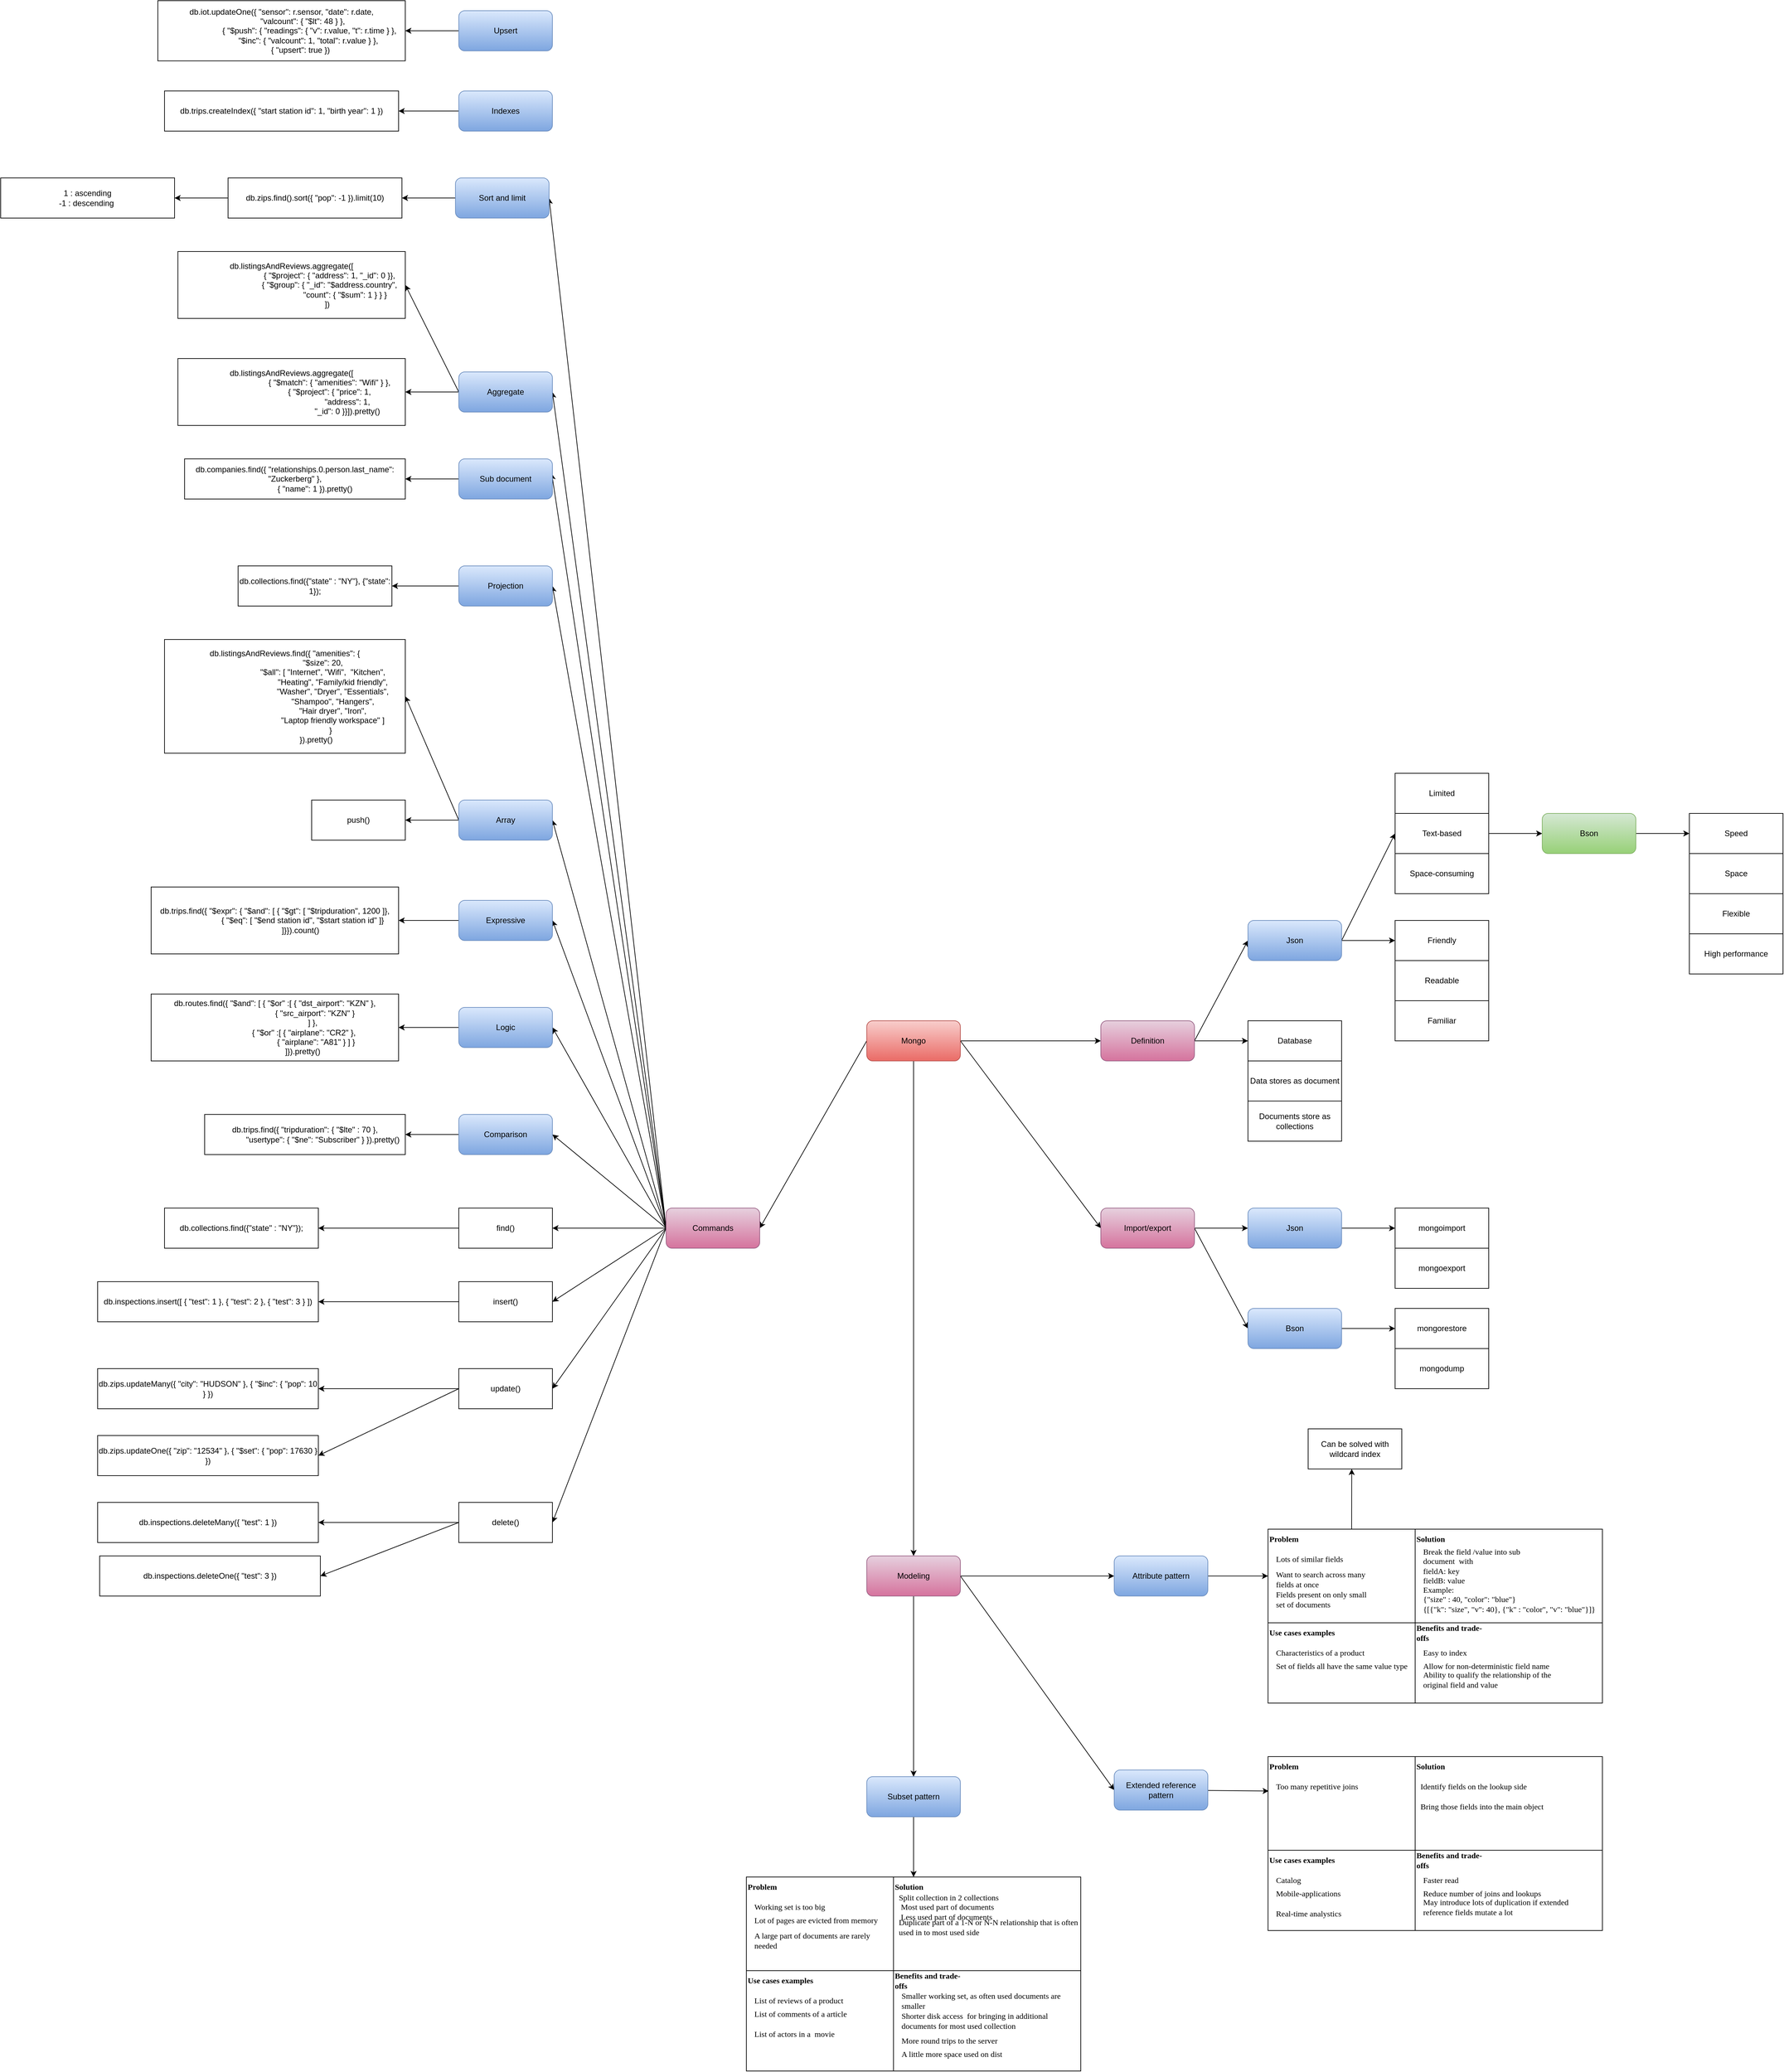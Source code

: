 <mxfile version="15.4.3" type="github">
  <diagram id="vCIeHMtV7OoR4bKzs3Se" name="Page-1">
    <mxGraphModel dx="2588" dy="2871" grid="1" gridSize="10" guides="1" tooltips="1" connect="1" arrows="1" fold="1" page="1" pageScale="1" pageWidth="827" pageHeight="1169" math="0" shadow="0">
      <root>
        <mxCell id="0" />
        <mxCell id="1" parent="0" />
        <mxCell id="be_BAzCO2mw0nIDdy5Vo-3" value="" style="edgeStyle=orthogonalEdgeStyle;rounded=0;orthogonalLoop=1;jettySize=auto;html=1;" edge="1" parent="1" source="be_BAzCO2mw0nIDdy5Vo-1" target="be_BAzCO2mw0nIDdy5Vo-2">
          <mxGeometry relative="1" as="geometry" />
        </mxCell>
        <mxCell id="be_BAzCO2mw0nIDdy5Vo-29" style="edgeStyle=none;rounded=0;orthogonalLoop=1;jettySize=auto;html=1;exitX=1;exitY=0.5;exitDx=0;exitDy=0;entryX=0;entryY=0.5;entryDx=0;entryDy=0;" edge="1" parent="1" source="be_BAzCO2mw0nIDdy5Vo-1" target="be_BAzCO2mw0nIDdy5Vo-28">
          <mxGeometry relative="1" as="geometry" />
        </mxCell>
        <mxCell id="be_BAzCO2mw0nIDdy5Vo-41" style="edgeStyle=none;rounded=0;orthogonalLoop=1;jettySize=auto;html=1;exitX=0;exitY=0.5;exitDx=0;exitDy=0;entryX=1;entryY=0.5;entryDx=0;entryDy=0;" edge="1" parent="1" source="be_BAzCO2mw0nIDdy5Vo-1" target="be_BAzCO2mw0nIDdy5Vo-40">
          <mxGeometry relative="1" as="geometry" />
        </mxCell>
        <mxCell id="be_BAzCO2mw0nIDdy5Vo-111" value="" style="edgeStyle=none;rounded=0;orthogonalLoop=1;jettySize=auto;html=1;fontFamily=Verdana;" edge="1" parent="1" source="be_BAzCO2mw0nIDdy5Vo-1" target="be_BAzCO2mw0nIDdy5Vo-110">
          <mxGeometry relative="1" as="geometry" />
        </mxCell>
        <mxCell id="be_BAzCO2mw0nIDdy5Vo-1" value="Mongo" style="rounded=1;whiteSpace=wrap;html=1;gradientColor=#ea6b66;fillColor=#f8cecc;strokeColor=#b85450;" vertex="1" parent="1">
          <mxGeometry x="320" y="320" width="140" height="60" as="geometry" />
        </mxCell>
        <mxCell id="be_BAzCO2mw0nIDdy5Vo-5" value="" style="edgeStyle=orthogonalEdgeStyle;rounded=0;orthogonalLoop=1;jettySize=auto;html=1;" edge="1" parent="1" source="be_BAzCO2mw0nIDdy5Vo-2" target="be_BAzCO2mw0nIDdy5Vo-4">
          <mxGeometry relative="1" as="geometry" />
        </mxCell>
        <mxCell id="be_BAzCO2mw0nIDdy5Vo-17" style="edgeStyle=none;rounded=0;orthogonalLoop=1;jettySize=auto;html=1;exitX=1;exitY=0.5;exitDx=0;exitDy=0;entryX=0;entryY=0.5;entryDx=0;entryDy=0;" edge="1" parent="1" source="be_BAzCO2mw0nIDdy5Vo-2" target="be_BAzCO2mw0nIDdy5Vo-10">
          <mxGeometry relative="1" as="geometry" />
        </mxCell>
        <mxCell id="be_BAzCO2mw0nIDdy5Vo-2" value="Definition" style="rounded=1;whiteSpace=wrap;html=1;gradientColor=#d5739d;fillColor=#e6d0de;strokeColor=#996185;" vertex="1" parent="1">
          <mxGeometry x="670" y="320" width="140" height="60" as="geometry" />
        </mxCell>
        <mxCell id="be_BAzCO2mw0nIDdy5Vo-4" value="Database" style="rounded=0;whiteSpace=wrap;html=1;" vertex="1" parent="1">
          <mxGeometry x="890" y="320" width="140" height="60" as="geometry" />
        </mxCell>
        <mxCell id="be_BAzCO2mw0nIDdy5Vo-6" value="Data stores as document" style="rounded=0;whiteSpace=wrap;html=1;" vertex="1" parent="1">
          <mxGeometry x="890" y="380" width="140" height="60" as="geometry" />
        </mxCell>
        <mxCell id="be_BAzCO2mw0nIDdy5Vo-7" value="Documents store as collections" style="rounded=0;whiteSpace=wrap;html=1;" vertex="1" parent="1">
          <mxGeometry x="890" y="440" width="140" height="60" as="geometry" />
        </mxCell>
        <mxCell id="be_BAzCO2mw0nIDdy5Vo-12" value="" style="edgeStyle=orthogonalEdgeStyle;rounded=0;orthogonalLoop=1;jettySize=auto;html=1;" edge="1" parent="1" source="be_BAzCO2mw0nIDdy5Vo-10" target="be_BAzCO2mw0nIDdy5Vo-11">
          <mxGeometry relative="1" as="geometry" />
        </mxCell>
        <mxCell id="be_BAzCO2mw0nIDdy5Vo-16" style="rounded=0;orthogonalLoop=1;jettySize=auto;html=1;exitX=1;exitY=0.5;exitDx=0;exitDy=0;entryX=0;entryY=0.5;entryDx=0;entryDy=0;" edge="1" parent="1" source="be_BAzCO2mw0nIDdy5Vo-10" target="be_BAzCO2mw0nIDdy5Vo-15">
          <mxGeometry relative="1" as="geometry" />
        </mxCell>
        <mxCell id="be_BAzCO2mw0nIDdy5Vo-10" value="Json" style="rounded=1;whiteSpace=wrap;html=1;gradientColor=#7ea6e0;fillColor=#dae8fc;strokeColor=#6c8ebf;" vertex="1" parent="1">
          <mxGeometry x="890" y="170" width="140" height="60" as="geometry" />
        </mxCell>
        <mxCell id="be_BAzCO2mw0nIDdy5Vo-11" value="Friendly" style="rounded=0;whiteSpace=wrap;html=1;" vertex="1" parent="1">
          <mxGeometry x="1110" y="170" width="140" height="60" as="geometry" />
        </mxCell>
        <mxCell id="be_BAzCO2mw0nIDdy5Vo-13" value="Readable" style="rounded=0;whiteSpace=wrap;html=1;" vertex="1" parent="1">
          <mxGeometry x="1110" y="230" width="140" height="60" as="geometry" />
        </mxCell>
        <mxCell id="be_BAzCO2mw0nIDdy5Vo-14" value="Familiar" style="rounded=0;whiteSpace=wrap;html=1;" vertex="1" parent="1">
          <mxGeometry x="1110" y="290" width="140" height="60" as="geometry" />
        </mxCell>
        <mxCell id="be_BAzCO2mw0nIDdy5Vo-21" value="" style="edgeStyle=none;rounded=0;orthogonalLoop=1;jettySize=auto;html=1;" edge="1" parent="1" source="be_BAzCO2mw0nIDdy5Vo-15" target="be_BAzCO2mw0nIDdy5Vo-20">
          <mxGeometry relative="1" as="geometry" />
        </mxCell>
        <mxCell id="be_BAzCO2mw0nIDdy5Vo-15" value="Text-based" style="rounded=0;whiteSpace=wrap;html=1;" vertex="1" parent="1">
          <mxGeometry x="1110" y="10" width="140" height="60" as="geometry" />
        </mxCell>
        <mxCell id="be_BAzCO2mw0nIDdy5Vo-18" value="Space-consuming" style="rounded=0;whiteSpace=wrap;html=1;" vertex="1" parent="1">
          <mxGeometry x="1110" y="70" width="140" height="60" as="geometry" />
        </mxCell>
        <mxCell id="be_BAzCO2mw0nIDdy5Vo-19" value="Limited" style="rounded=0;whiteSpace=wrap;html=1;" vertex="1" parent="1">
          <mxGeometry x="1110" y="-50" width="140" height="60" as="geometry" />
        </mxCell>
        <mxCell id="be_BAzCO2mw0nIDdy5Vo-23" value="" style="edgeStyle=none;rounded=0;orthogonalLoop=1;jettySize=auto;html=1;" edge="1" parent="1" source="be_BAzCO2mw0nIDdy5Vo-20" target="be_BAzCO2mw0nIDdy5Vo-22">
          <mxGeometry relative="1" as="geometry" />
        </mxCell>
        <mxCell id="be_BAzCO2mw0nIDdy5Vo-20" value="Bson" style="rounded=1;whiteSpace=wrap;html=1;gradientColor=#97d077;fillColor=#d5e8d4;strokeColor=#82b366;" vertex="1" parent="1">
          <mxGeometry x="1330" y="10" width="140" height="60" as="geometry" />
        </mxCell>
        <mxCell id="be_BAzCO2mw0nIDdy5Vo-22" value="Speed" style="rounded=0;whiteSpace=wrap;html=1;" vertex="1" parent="1">
          <mxGeometry x="1550" y="10" width="140" height="60" as="geometry" />
        </mxCell>
        <mxCell id="be_BAzCO2mw0nIDdy5Vo-24" value="Space" style="rounded=0;whiteSpace=wrap;html=1;" vertex="1" parent="1">
          <mxGeometry x="1550" y="70" width="140" height="60" as="geometry" />
        </mxCell>
        <mxCell id="be_BAzCO2mw0nIDdy5Vo-26" value="Flexible" style="rounded=0;whiteSpace=wrap;html=1;" vertex="1" parent="1">
          <mxGeometry x="1550" y="130" width="140" height="60" as="geometry" />
        </mxCell>
        <mxCell id="be_BAzCO2mw0nIDdy5Vo-27" value="High performance" style="rounded=0;whiteSpace=wrap;html=1;" vertex="1" parent="1">
          <mxGeometry x="1550" y="190" width="140" height="60" as="geometry" />
        </mxCell>
        <mxCell id="be_BAzCO2mw0nIDdy5Vo-31" value="" style="edgeStyle=none;rounded=0;orthogonalLoop=1;jettySize=auto;html=1;" edge="1" parent="1" source="be_BAzCO2mw0nIDdy5Vo-28" target="be_BAzCO2mw0nIDdy5Vo-30">
          <mxGeometry relative="1" as="geometry" />
        </mxCell>
        <mxCell id="be_BAzCO2mw0nIDdy5Vo-33" style="edgeStyle=none;rounded=0;orthogonalLoop=1;jettySize=auto;html=1;exitX=1;exitY=0.5;exitDx=0;exitDy=0;entryX=0;entryY=0.5;entryDx=0;entryDy=0;" edge="1" parent="1" source="be_BAzCO2mw0nIDdy5Vo-28" target="be_BAzCO2mw0nIDdy5Vo-32">
          <mxGeometry relative="1" as="geometry" />
        </mxCell>
        <mxCell id="be_BAzCO2mw0nIDdy5Vo-28" value="Import/export" style="rounded=1;whiteSpace=wrap;html=1;gradientColor=#d5739d;fillColor=#e6d0de;strokeColor=#996185;" vertex="1" parent="1">
          <mxGeometry x="670" y="600" width="140" height="60" as="geometry" />
        </mxCell>
        <mxCell id="be_BAzCO2mw0nIDdy5Vo-35" value="" style="edgeStyle=none;rounded=0;orthogonalLoop=1;jettySize=auto;html=1;" edge="1" parent="1" source="be_BAzCO2mw0nIDdy5Vo-30" target="be_BAzCO2mw0nIDdy5Vo-34">
          <mxGeometry relative="1" as="geometry" />
        </mxCell>
        <mxCell id="be_BAzCO2mw0nIDdy5Vo-30" value="Json" style="rounded=1;whiteSpace=wrap;html=1;gradientColor=#7ea6e0;fillColor=#dae8fc;strokeColor=#6c8ebf;" vertex="1" parent="1">
          <mxGeometry x="890" y="600" width="140" height="60" as="geometry" />
        </mxCell>
        <mxCell id="be_BAzCO2mw0nIDdy5Vo-38" value="" style="edgeStyle=none;rounded=0;orthogonalLoop=1;jettySize=auto;html=1;" edge="1" parent="1" source="be_BAzCO2mw0nIDdy5Vo-32" target="be_BAzCO2mw0nIDdy5Vo-37">
          <mxGeometry relative="1" as="geometry" />
        </mxCell>
        <mxCell id="be_BAzCO2mw0nIDdy5Vo-32" value="Bson" style="rounded=1;whiteSpace=wrap;html=1;gradientColor=#7ea6e0;fillColor=#dae8fc;strokeColor=#6c8ebf;" vertex="1" parent="1">
          <mxGeometry x="890" y="750" width="140" height="60" as="geometry" />
        </mxCell>
        <mxCell id="be_BAzCO2mw0nIDdy5Vo-34" value="mongoimport" style="rounded=0;whiteSpace=wrap;html=1;" vertex="1" parent="1">
          <mxGeometry x="1110" y="600" width="140" height="60" as="geometry" />
        </mxCell>
        <mxCell id="be_BAzCO2mw0nIDdy5Vo-36" value="mongoexport" style="rounded=0;whiteSpace=wrap;html=1;" vertex="1" parent="1">
          <mxGeometry x="1110" y="660" width="140" height="60" as="geometry" />
        </mxCell>
        <mxCell id="be_BAzCO2mw0nIDdy5Vo-37" value="mongorestore" style="rounded=0;whiteSpace=wrap;html=1;" vertex="1" parent="1">
          <mxGeometry x="1110" y="750" width="140" height="60" as="geometry" />
        </mxCell>
        <mxCell id="be_BAzCO2mw0nIDdy5Vo-39" value="mongodump" style="rounded=0;whiteSpace=wrap;html=1;" vertex="1" parent="1">
          <mxGeometry x="1110" y="810" width="140" height="60" as="geometry" />
        </mxCell>
        <mxCell id="be_BAzCO2mw0nIDdy5Vo-43" value="" style="edgeStyle=none;rounded=0;orthogonalLoop=1;jettySize=auto;html=1;" edge="1" parent="1" source="be_BAzCO2mw0nIDdy5Vo-40" target="be_BAzCO2mw0nIDdy5Vo-42">
          <mxGeometry relative="1" as="geometry" />
        </mxCell>
        <mxCell id="be_BAzCO2mw0nIDdy5Vo-51" style="edgeStyle=none;rounded=0;orthogonalLoop=1;jettySize=auto;html=1;exitX=0;exitY=0.5;exitDx=0;exitDy=0;entryX=1;entryY=0.5;entryDx=0;entryDy=0;fontFamily=Verdana;" edge="1" parent="1" source="be_BAzCO2mw0nIDdy5Vo-40" target="be_BAzCO2mw0nIDdy5Vo-46">
          <mxGeometry relative="1" as="geometry" />
        </mxCell>
        <mxCell id="be_BAzCO2mw0nIDdy5Vo-53" style="edgeStyle=none;rounded=0;orthogonalLoop=1;jettySize=auto;html=1;exitX=0;exitY=0.5;exitDx=0;exitDy=0;entryX=1;entryY=0.5;entryDx=0;entryDy=0;fontFamily=Verdana;" edge="1" parent="1" source="be_BAzCO2mw0nIDdy5Vo-40" target="be_BAzCO2mw0nIDdy5Vo-52">
          <mxGeometry relative="1" as="geometry" />
        </mxCell>
        <mxCell id="be_BAzCO2mw0nIDdy5Vo-59" style="edgeStyle=none;rounded=0;orthogonalLoop=1;jettySize=auto;html=1;exitX=0;exitY=0.5;exitDx=0;exitDy=0;entryX=1;entryY=0.5;entryDx=0;entryDy=0;fontFamily=Verdana;" edge="1" parent="1" source="be_BAzCO2mw0nIDdy5Vo-40" target="be_BAzCO2mw0nIDdy5Vo-58">
          <mxGeometry relative="1" as="geometry" />
        </mxCell>
        <mxCell id="be_BAzCO2mw0nIDdy5Vo-65" style="edgeStyle=none;rounded=0;orthogonalLoop=1;jettySize=auto;html=1;exitX=0;exitY=0.5;exitDx=0;exitDy=0;entryX=1;entryY=0.5;entryDx=0;entryDy=0;fontFamily=Verdana;" edge="1" parent="1" source="be_BAzCO2mw0nIDdy5Vo-40" target="be_BAzCO2mw0nIDdy5Vo-64">
          <mxGeometry relative="1" as="geometry" />
        </mxCell>
        <mxCell id="be_BAzCO2mw0nIDdy5Vo-69" style="edgeStyle=none;rounded=0;orthogonalLoop=1;jettySize=auto;html=1;exitX=0;exitY=0.5;exitDx=0;exitDy=0;entryX=1;entryY=0.5;entryDx=0;entryDy=0;fontFamily=Verdana;" edge="1" parent="1" source="be_BAzCO2mw0nIDdy5Vo-40" target="be_BAzCO2mw0nIDdy5Vo-68">
          <mxGeometry relative="1" as="geometry" />
        </mxCell>
        <mxCell id="be_BAzCO2mw0nIDdy5Vo-73" style="edgeStyle=none;rounded=0;orthogonalLoop=1;jettySize=auto;html=1;exitX=0;exitY=0.5;exitDx=0;exitDy=0;entryX=1;entryY=0.5;entryDx=0;entryDy=0;fontFamily=Verdana;" edge="1" parent="1" source="be_BAzCO2mw0nIDdy5Vo-40" target="be_BAzCO2mw0nIDdy5Vo-72">
          <mxGeometry relative="1" as="geometry" />
        </mxCell>
        <mxCell id="be_BAzCO2mw0nIDdy5Vo-77" style="edgeStyle=none;rounded=0;orthogonalLoop=1;jettySize=auto;html=1;exitX=0;exitY=0.5;exitDx=0;exitDy=0;entryX=1;entryY=0.5;entryDx=0;entryDy=0;fontFamily=Verdana;" edge="1" parent="1" source="be_BAzCO2mw0nIDdy5Vo-40" target="be_BAzCO2mw0nIDdy5Vo-76">
          <mxGeometry relative="1" as="geometry" />
        </mxCell>
        <mxCell id="be_BAzCO2mw0nIDdy5Vo-85" style="edgeStyle=none;rounded=0;orthogonalLoop=1;jettySize=auto;html=1;exitX=0;exitY=0.5;exitDx=0;exitDy=0;entryX=1;entryY=0.5;entryDx=0;entryDy=0;fontFamily=Verdana;" edge="1" parent="1" source="be_BAzCO2mw0nIDdy5Vo-40" target="be_BAzCO2mw0nIDdy5Vo-82">
          <mxGeometry relative="1" as="geometry" />
        </mxCell>
        <mxCell id="be_BAzCO2mw0nIDdy5Vo-87" style="edgeStyle=none;rounded=0;orthogonalLoop=1;jettySize=auto;html=1;exitX=0;exitY=0.5;exitDx=0;exitDy=0;entryX=0.993;entryY=0.367;entryDx=0;entryDy=0;entryPerimeter=0;fontFamily=Verdana;" edge="1" parent="1" source="be_BAzCO2mw0nIDdy5Vo-40" target="be_BAzCO2mw0nIDdy5Vo-86">
          <mxGeometry relative="1" as="geometry" />
        </mxCell>
        <mxCell id="be_BAzCO2mw0nIDdy5Vo-96" style="edgeStyle=none;rounded=0;orthogonalLoop=1;jettySize=auto;html=1;exitX=0;exitY=0.5;exitDx=0;exitDy=0;entryX=1;entryY=0.5;entryDx=0;entryDy=0;fontFamily=Verdana;" edge="1" parent="1" source="be_BAzCO2mw0nIDdy5Vo-40" target="be_BAzCO2mw0nIDdy5Vo-90">
          <mxGeometry relative="1" as="geometry" />
        </mxCell>
        <mxCell id="be_BAzCO2mw0nIDdy5Vo-103" style="edgeStyle=none;rounded=0;orthogonalLoop=1;jettySize=auto;html=1;exitX=0;exitY=0.5;exitDx=0;exitDy=0;entryX=1;entryY=0.5;entryDx=0;entryDy=0;fontFamily=Verdana;" edge="1" parent="1" source="be_BAzCO2mw0nIDdy5Vo-40" target="be_BAzCO2mw0nIDdy5Vo-97">
          <mxGeometry relative="1" as="geometry" />
        </mxCell>
        <mxCell id="be_BAzCO2mw0nIDdy5Vo-40" value="Commands" style="rounded=1;whiteSpace=wrap;html=1;gradientColor=#d5739d;fillColor=#e6d0de;strokeColor=#996185;" vertex="1" parent="1">
          <mxGeometry x="20" y="600" width="140" height="60" as="geometry" />
        </mxCell>
        <mxCell id="be_BAzCO2mw0nIDdy5Vo-45" value="" style="edgeStyle=none;rounded=0;orthogonalLoop=1;jettySize=auto;html=1;" edge="1" parent="1" source="be_BAzCO2mw0nIDdy5Vo-42" target="be_BAzCO2mw0nIDdy5Vo-44">
          <mxGeometry relative="1" as="geometry" />
        </mxCell>
        <mxCell id="be_BAzCO2mw0nIDdy5Vo-42" value="find()" style="rounded=0;whiteSpace=wrap;html=1;" vertex="1" parent="1">
          <mxGeometry x="-290" y="600" width="140" height="60" as="geometry" />
        </mxCell>
        <mxCell id="be_BAzCO2mw0nIDdy5Vo-44" value="db.collections.find({&quot;state&quot; : &quot;NY&quot;});" style="rounded=0;whiteSpace=wrap;html=1;" vertex="1" parent="1">
          <mxGeometry x="-730" y="600" width="230" height="60" as="geometry" />
        </mxCell>
        <mxCell id="be_BAzCO2mw0nIDdy5Vo-48" value="" style="edgeStyle=none;rounded=0;orthogonalLoop=1;jettySize=auto;html=1;entryX=1;entryY=0.5;entryDx=0;entryDy=0;" edge="1" parent="1" source="be_BAzCO2mw0nIDdy5Vo-46" target="be_BAzCO2mw0nIDdy5Vo-50">
          <mxGeometry relative="1" as="geometry">
            <mxPoint x="-371.643" y="850" as="targetPoint" />
          </mxGeometry>
        </mxCell>
        <mxCell id="be_BAzCO2mw0nIDdy5Vo-46" value="insert()" style="rounded=0;whiteSpace=wrap;html=1;" vertex="1" parent="1">
          <mxGeometry x="-290" y="710" width="140" height="60" as="geometry" />
        </mxCell>
        <mxCell id="be_BAzCO2mw0nIDdy5Vo-50" value="db.inspections.insert([ { &quot;test&quot;: 1 }, { &quot;test&quot;: 2 }, { &quot;test&quot;: 3 } ])" style="rounded=0;whiteSpace=wrap;html=1;" vertex="1" parent="1">
          <mxGeometry x="-830" y="710" width="330" height="60" as="geometry" />
        </mxCell>
        <mxCell id="be_BAzCO2mw0nIDdy5Vo-55" value="" style="edgeStyle=none;rounded=0;orthogonalLoop=1;jettySize=auto;html=1;fontFamily=Verdana;" edge="1" parent="1" source="be_BAzCO2mw0nIDdy5Vo-52" target="be_BAzCO2mw0nIDdy5Vo-54">
          <mxGeometry relative="1" as="geometry" />
        </mxCell>
        <mxCell id="be_BAzCO2mw0nIDdy5Vo-57" style="edgeStyle=none;rounded=0;orthogonalLoop=1;jettySize=auto;html=1;exitX=0;exitY=0.5;exitDx=0;exitDy=0;entryX=1;entryY=0.5;entryDx=0;entryDy=0;fontFamily=Verdana;" edge="1" parent="1" source="be_BAzCO2mw0nIDdy5Vo-52" target="be_BAzCO2mw0nIDdy5Vo-56">
          <mxGeometry relative="1" as="geometry" />
        </mxCell>
        <mxCell id="be_BAzCO2mw0nIDdy5Vo-52" value="update()" style="rounded=0;whiteSpace=wrap;html=1;" vertex="1" parent="1">
          <mxGeometry x="-290" y="840" width="140" height="60" as="geometry" />
        </mxCell>
        <mxCell id="be_BAzCO2mw0nIDdy5Vo-54" value="db.zips.updateMany({ &quot;city&quot;: &quot;HUDSON&quot; }, { &quot;$inc&quot;: { &quot;pop&quot;: 10 } })" style="rounded=0;whiteSpace=wrap;html=1;" vertex="1" parent="1">
          <mxGeometry x="-830" y="840" width="330" height="60" as="geometry" />
        </mxCell>
        <mxCell id="be_BAzCO2mw0nIDdy5Vo-56" value="db.zips.updateOne({ &quot;zip&quot;: &quot;12534&quot; }, { &quot;$set&quot;: { &quot;pop&quot;: 17630 } })" style="rounded=0;whiteSpace=wrap;html=1;" vertex="1" parent="1">
          <mxGeometry x="-830" y="940" width="330" height="60" as="geometry" />
        </mxCell>
        <mxCell id="be_BAzCO2mw0nIDdy5Vo-61" style="edgeStyle=none;rounded=0;orthogonalLoop=1;jettySize=auto;html=1;entryX=1;entryY=0.5;entryDx=0;entryDy=0;fontFamily=Verdana;" edge="1" parent="1" source="be_BAzCO2mw0nIDdy5Vo-58" target="be_BAzCO2mw0nIDdy5Vo-60">
          <mxGeometry relative="1" as="geometry" />
        </mxCell>
        <mxCell id="be_BAzCO2mw0nIDdy5Vo-63" style="edgeStyle=none;rounded=0;orthogonalLoop=1;jettySize=auto;html=1;exitX=0;exitY=0.5;exitDx=0;exitDy=0;entryX=1;entryY=0.5;entryDx=0;entryDy=0;fontFamily=Verdana;" edge="1" parent="1" source="be_BAzCO2mw0nIDdy5Vo-58" target="be_BAzCO2mw0nIDdy5Vo-62">
          <mxGeometry relative="1" as="geometry" />
        </mxCell>
        <mxCell id="be_BAzCO2mw0nIDdy5Vo-58" value="delete()" style="rounded=0;whiteSpace=wrap;html=1;" vertex="1" parent="1">
          <mxGeometry x="-290" y="1040" width="140" height="60" as="geometry" />
        </mxCell>
        <mxCell id="be_BAzCO2mw0nIDdy5Vo-60" value="db.inspections.deleteMany({ &quot;test&quot;: 1 })" style="rounded=0;whiteSpace=wrap;html=1;" vertex="1" parent="1">
          <mxGeometry x="-830" y="1040" width="330" height="60" as="geometry" />
        </mxCell>
        <mxCell id="be_BAzCO2mw0nIDdy5Vo-62" value="db.inspections.deleteOne({ &quot;test&quot;: 3 })" style="rounded=0;whiteSpace=wrap;html=1;" vertex="1" parent="1">
          <mxGeometry x="-827" y="1120" width="330" height="60" as="geometry" />
        </mxCell>
        <mxCell id="be_BAzCO2mw0nIDdy5Vo-67" value="" style="edgeStyle=none;rounded=0;orthogonalLoop=1;jettySize=auto;html=1;fontFamily=Verdana;" edge="1" parent="1" source="be_BAzCO2mw0nIDdy5Vo-64" target="be_BAzCO2mw0nIDdy5Vo-66">
          <mxGeometry relative="1" as="geometry" />
        </mxCell>
        <mxCell id="be_BAzCO2mw0nIDdy5Vo-64" value="Comparison" style="rounded=1;whiteSpace=wrap;html=1;gradientColor=#7ea6e0;fillColor=#dae8fc;strokeColor=#6c8ebf;" vertex="1" parent="1">
          <mxGeometry x="-290" y="460" width="140" height="60" as="geometry" />
        </mxCell>
        <mxCell id="be_BAzCO2mw0nIDdy5Vo-66" value="db.trips.find({ &quot;tripduration&quot;: { &quot;$lte&quot; : 70 },&#xa;                &quot;usertype&quot;: { &quot;$ne&quot;: &quot;Subscriber&quot; } }).pretty()" style="rounded=0;whiteSpace=wrap;html=1;" vertex="1" parent="1">
          <mxGeometry x="-670" y="460" width="300" height="60" as="geometry" />
        </mxCell>
        <mxCell id="be_BAzCO2mw0nIDdy5Vo-71" value="" style="edgeStyle=none;rounded=0;orthogonalLoop=1;jettySize=auto;html=1;fontFamily=Verdana;" edge="1" parent="1" source="be_BAzCO2mw0nIDdy5Vo-68" target="be_BAzCO2mw0nIDdy5Vo-70">
          <mxGeometry relative="1" as="geometry" />
        </mxCell>
        <mxCell id="be_BAzCO2mw0nIDdy5Vo-68" value="Logic" style="rounded=1;whiteSpace=wrap;html=1;gradientColor=#7ea6e0;fillColor=#dae8fc;strokeColor=#6c8ebf;" vertex="1" parent="1">
          <mxGeometry x="-290" y="300" width="140" height="60" as="geometry" />
        </mxCell>
        <mxCell id="be_BAzCO2mw0nIDdy5Vo-70" value="db.routes.find({ &quot;$and&quot;: [ { &quot;$or&quot; :[ { &quot;dst_airport&quot;: &quot;KZN&quot; },&#xa;                                    { &quot;src_airport&quot;: &quot;KZN&quot; }&#xa;                                  ] },&#xa;                          { &quot;$or&quot; :[ { &quot;airplane&quot;: &quot;CR2&quot; },&#xa;                                     { &quot;airplane&quot;: &quot;A81&quot; } ] }&#xa;                         ]}).pretty()" style="rounded=0;whiteSpace=wrap;html=1;" vertex="1" parent="1">
          <mxGeometry x="-750" y="280" width="370" height="100" as="geometry" />
        </mxCell>
        <mxCell id="be_BAzCO2mw0nIDdy5Vo-75" value="" style="edgeStyle=none;rounded=0;orthogonalLoop=1;jettySize=auto;html=1;fontFamily=Verdana;" edge="1" parent="1" source="be_BAzCO2mw0nIDdy5Vo-72" target="be_BAzCO2mw0nIDdy5Vo-74">
          <mxGeometry relative="1" as="geometry" />
        </mxCell>
        <mxCell id="be_BAzCO2mw0nIDdy5Vo-72" value="Expressive" style="rounded=1;whiteSpace=wrap;html=1;gradientColor=#7ea6e0;fillColor=#dae8fc;strokeColor=#6c8ebf;" vertex="1" parent="1">
          <mxGeometry x="-290" y="140" width="140" height="60" as="geometry" />
        </mxCell>
        <mxCell id="be_BAzCO2mw0nIDdy5Vo-74" value="db.trips.find({ &quot;$expr&quot;: { &quot;$and&quot;: [ { &quot;$gt&quot;: [ &quot;$tripduration&quot;, 1200 ]},&#xa;                         { &quot;$eq&quot;: [ &quot;$end station id&quot;, &quot;$start station id&quot; ]}&#xa;                       ]}}).count()" style="rounded=0;whiteSpace=wrap;html=1;" vertex="1" parent="1">
          <mxGeometry x="-750" y="120" width="370" height="100" as="geometry" />
        </mxCell>
        <mxCell id="be_BAzCO2mw0nIDdy5Vo-79" value="" style="edgeStyle=none;rounded=0;orthogonalLoop=1;jettySize=auto;html=1;fontFamily=Verdana;" edge="1" parent="1" source="be_BAzCO2mw0nIDdy5Vo-76" target="be_BAzCO2mw0nIDdy5Vo-78">
          <mxGeometry relative="1" as="geometry" />
        </mxCell>
        <mxCell id="be_BAzCO2mw0nIDdy5Vo-81" style="edgeStyle=none;rounded=0;orthogonalLoop=1;jettySize=auto;html=1;exitX=0;exitY=0.5;exitDx=0;exitDy=0;entryX=1;entryY=0.5;entryDx=0;entryDy=0;fontFamily=Verdana;" edge="1" parent="1" source="be_BAzCO2mw0nIDdy5Vo-76" target="be_BAzCO2mw0nIDdy5Vo-80">
          <mxGeometry relative="1" as="geometry" />
        </mxCell>
        <mxCell id="be_BAzCO2mw0nIDdy5Vo-76" value="Array" style="rounded=1;whiteSpace=wrap;html=1;gradientColor=#7ea6e0;fillColor=#dae8fc;strokeColor=#6c8ebf;" vertex="1" parent="1">
          <mxGeometry x="-290" y="-10" width="140" height="60" as="geometry" />
        </mxCell>
        <mxCell id="be_BAzCO2mw0nIDdy5Vo-78" value="push()" style="rounded=0;whiteSpace=wrap;html=1;" vertex="1" parent="1">
          <mxGeometry x="-510" y="-10" width="140" height="60" as="geometry" />
        </mxCell>
        <mxCell id="be_BAzCO2mw0nIDdy5Vo-80" value="db.listingsAndReviews.find({ &quot;amenities&quot;: {&#xa;                                  &quot;$size&quot;: 20,&#xa;                                  &quot;$all&quot;: [ &quot;Internet&quot;, &quot;Wifi&quot;,  &quot;Kitchen&quot;,&#xa;                                           &quot;Heating&quot;, &quot;Family/kid friendly&quot;,&#xa;                                           &quot;Washer&quot;, &quot;Dryer&quot;, &quot;Essentials&quot;,&#xa;                                           &quot;Shampoo&quot;, &quot;Hangers&quot;,&#xa;                                           &quot;Hair dryer&quot;, &quot;Iron&quot;,&#xa;                                           &quot;Laptop friendly workspace&quot; ]&#xa;                                         }&#xa;                            }).pretty()" style="rounded=0;whiteSpace=wrap;html=1;" vertex="1" parent="1">
          <mxGeometry x="-730" y="-250" width="360" height="170" as="geometry" />
        </mxCell>
        <mxCell id="be_BAzCO2mw0nIDdy5Vo-84" value="" style="edgeStyle=none;rounded=0;orthogonalLoop=1;jettySize=auto;html=1;fontFamily=Verdana;" edge="1" parent="1" source="be_BAzCO2mw0nIDdy5Vo-82" target="be_BAzCO2mw0nIDdy5Vo-83">
          <mxGeometry relative="1" as="geometry" />
        </mxCell>
        <mxCell id="be_BAzCO2mw0nIDdy5Vo-82" value="Projection" style="rounded=1;whiteSpace=wrap;html=1;gradientColor=#7ea6e0;fillColor=#dae8fc;strokeColor=#6c8ebf;" vertex="1" parent="1">
          <mxGeometry x="-290" y="-360" width="140" height="60" as="geometry" />
        </mxCell>
        <mxCell id="be_BAzCO2mw0nIDdy5Vo-83" value="db.collections.find({&quot;state&quot; : &quot;NY&quot;}, {&quot;state&quot;: 1});" style="rounded=0;whiteSpace=wrap;html=1;" vertex="1" parent="1">
          <mxGeometry x="-620" y="-360" width="230" height="60" as="geometry" />
        </mxCell>
        <mxCell id="be_BAzCO2mw0nIDdy5Vo-89" value="" style="edgeStyle=none;rounded=0;orthogonalLoop=1;jettySize=auto;html=1;fontFamily=Verdana;" edge="1" parent="1" source="be_BAzCO2mw0nIDdy5Vo-86" target="be_BAzCO2mw0nIDdy5Vo-88">
          <mxGeometry relative="1" as="geometry" />
        </mxCell>
        <mxCell id="be_BAzCO2mw0nIDdy5Vo-86" value="Sub document" style="rounded=1;whiteSpace=wrap;html=1;gradientColor=#7ea6e0;fillColor=#dae8fc;strokeColor=#6c8ebf;" vertex="1" parent="1">
          <mxGeometry x="-290" y="-520" width="140" height="60" as="geometry" />
        </mxCell>
        <mxCell id="be_BAzCO2mw0nIDdy5Vo-88" value="db.companies.find({ &quot;relationships.0.person.last_name&quot;: &quot;Zuckerberg&quot; },&#xa;                  { &quot;name&quot;: 1 }).pretty()" style="rounded=0;whiteSpace=wrap;html=1;" vertex="1" parent="1">
          <mxGeometry x="-700" y="-520" width="330" height="60" as="geometry" />
        </mxCell>
        <mxCell id="be_BAzCO2mw0nIDdy5Vo-93" value="" style="edgeStyle=none;rounded=0;orthogonalLoop=1;jettySize=auto;html=1;fontFamily=Verdana;" edge="1" parent="1" source="be_BAzCO2mw0nIDdy5Vo-90" target="be_BAzCO2mw0nIDdy5Vo-92">
          <mxGeometry relative="1" as="geometry" />
        </mxCell>
        <mxCell id="be_BAzCO2mw0nIDdy5Vo-95" style="edgeStyle=none;rounded=0;orthogonalLoop=1;jettySize=auto;html=1;exitX=0;exitY=0.5;exitDx=0;exitDy=0;entryX=1;entryY=0.5;entryDx=0;entryDy=0;fontFamily=Verdana;" edge="1" parent="1" source="be_BAzCO2mw0nIDdy5Vo-90" target="be_BAzCO2mw0nIDdy5Vo-94">
          <mxGeometry relative="1" as="geometry" />
        </mxCell>
        <mxCell id="be_BAzCO2mw0nIDdy5Vo-90" value="Aggregate" style="rounded=1;whiteSpace=wrap;html=1;gradientColor=#7ea6e0;fillColor=#dae8fc;strokeColor=#6c8ebf;" vertex="1" parent="1">
          <mxGeometry x="-290" y="-650" width="140" height="60" as="geometry" />
        </mxCell>
        <mxCell id="be_BAzCO2mw0nIDdy5Vo-92" value="db.listingsAndReviews.aggregate([&#xa;                                  { &quot;$match&quot;: { &quot;amenities&quot;: &quot;Wifi&quot; } },&#xa;                                  { &quot;$project&quot;: { &quot;price&quot;: 1,&#xa;                                                  &quot;address&quot;: 1,&#xa;                                                  &quot;_id&quot;: 0 }}]).pretty()" style="rounded=0;whiteSpace=wrap;html=1;" vertex="1" parent="1">
          <mxGeometry x="-710" y="-670" width="340" height="100" as="geometry" />
        </mxCell>
        <mxCell id="be_BAzCO2mw0nIDdy5Vo-94" value="db.listingsAndReviews.aggregate([&#xa;                                  { &quot;$project&quot;: { &quot;address&quot;: 1, &quot;_id&quot;: 0 }},&#xa;                                  { &quot;$group&quot;: { &quot;_id&quot;: &quot;$address.country&quot;,&#xa;                                                &quot;count&quot;: { &quot;$sum&quot;: 1 } } }&#xa;                                ])" style="rounded=0;whiteSpace=wrap;html=1;" vertex="1" parent="1">
          <mxGeometry x="-710" y="-830" width="340" height="100" as="geometry" />
        </mxCell>
        <mxCell id="be_BAzCO2mw0nIDdy5Vo-99" value="" style="edgeStyle=none;rounded=0;orthogonalLoop=1;jettySize=auto;html=1;fontFamily=Verdana;" edge="1" parent="1" source="be_BAzCO2mw0nIDdy5Vo-97" target="be_BAzCO2mw0nIDdy5Vo-98">
          <mxGeometry relative="1" as="geometry" />
        </mxCell>
        <mxCell id="be_BAzCO2mw0nIDdy5Vo-97" value="Sort and limit" style="rounded=1;whiteSpace=wrap;html=1;gradientColor=#7ea6e0;fillColor=#dae8fc;strokeColor=#6c8ebf;" vertex="1" parent="1">
          <mxGeometry x="-295" y="-940" width="140" height="60" as="geometry" />
        </mxCell>
        <mxCell id="be_BAzCO2mw0nIDdy5Vo-102" value="" style="edgeStyle=none;rounded=0;orthogonalLoop=1;jettySize=auto;html=1;fontFamily=Verdana;" edge="1" parent="1" source="be_BAzCO2mw0nIDdy5Vo-98" target="be_BAzCO2mw0nIDdy5Vo-101">
          <mxGeometry relative="1" as="geometry" />
        </mxCell>
        <mxCell id="be_BAzCO2mw0nIDdy5Vo-98" value="db.zips.find().sort({ &quot;pop&quot;: -1 }).limit(10)" style="rounded=0;whiteSpace=wrap;html=1;" vertex="1" parent="1">
          <mxGeometry x="-635" y="-940" width="260" height="60" as="geometry" />
        </mxCell>
        <mxCell id="be_BAzCO2mw0nIDdy5Vo-101" value="1 : ascending&lt;br&gt;-1 : descending&amp;nbsp;" style="rounded=0;whiteSpace=wrap;html=1;" vertex="1" parent="1">
          <mxGeometry x="-975" y="-940" width="260" height="60" as="geometry" />
        </mxCell>
        <mxCell id="be_BAzCO2mw0nIDdy5Vo-106" value="" style="edgeStyle=none;rounded=0;orthogonalLoop=1;jettySize=auto;html=1;fontFamily=Verdana;" edge="1" parent="1" source="be_BAzCO2mw0nIDdy5Vo-104" target="be_BAzCO2mw0nIDdy5Vo-105">
          <mxGeometry relative="1" as="geometry" />
        </mxCell>
        <mxCell id="be_BAzCO2mw0nIDdy5Vo-104" value="Indexes" style="rounded=1;whiteSpace=wrap;html=1;gradientColor=#7ea6e0;fillColor=#dae8fc;strokeColor=#6c8ebf;" vertex="1" parent="1">
          <mxGeometry x="-290" y="-1070" width="140" height="60" as="geometry" />
        </mxCell>
        <mxCell id="be_BAzCO2mw0nIDdy5Vo-105" value="db.trips.createIndex({ &quot;start station id&quot;: 1, &quot;birth year&quot;: 1 })" style="rounded=0;whiteSpace=wrap;html=1;" vertex="1" parent="1">
          <mxGeometry x="-730" y="-1070" width="350" height="60" as="geometry" />
        </mxCell>
        <mxCell id="be_BAzCO2mw0nIDdy5Vo-109" value="" style="edgeStyle=none;rounded=0;orthogonalLoop=1;jettySize=auto;html=1;fontFamily=Verdana;" edge="1" parent="1" source="be_BAzCO2mw0nIDdy5Vo-107" target="be_BAzCO2mw0nIDdy5Vo-108">
          <mxGeometry relative="1" as="geometry" />
        </mxCell>
        <mxCell id="be_BAzCO2mw0nIDdy5Vo-107" value="Upsert" style="rounded=1;whiteSpace=wrap;html=1;gradientColor=#7ea6e0;fillColor=#dae8fc;strokeColor=#6c8ebf;" vertex="1" parent="1">
          <mxGeometry x="-290" y="-1190" width="140" height="60" as="geometry" />
        </mxCell>
        <mxCell id="be_BAzCO2mw0nIDdy5Vo-108" value="db.iot.updateOne({ &quot;sensor&quot;: r.sensor, &quot;date&quot;: r.date,&#xa;                   &quot;valcount&quot;: { &quot;$lt&quot;: 48 } },&#xa;                         { &quot;$push&quot;: { &quot;readings&quot;: { &quot;v&quot;: r.value, &quot;t&quot;: r.time } },&#xa;                        &quot;$inc&quot;: { &quot;valcount&quot;: 1, &quot;total&quot;: r.value } },&#xa;                 { &quot;upsert&quot;: true })" style="rounded=0;whiteSpace=wrap;html=1;" vertex="1" parent="1">
          <mxGeometry x="-740" y="-1205" width="370" height="90" as="geometry" />
        </mxCell>
        <mxCell id="be_BAzCO2mw0nIDdy5Vo-113" value="" style="edgeStyle=none;rounded=0;orthogonalLoop=1;jettySize=auto;html=1;fontFamily=Verdana;" edge="1" parent="1" source="be_BAzCO2mw0nIDdy5Vo-110" target="be_BAzCO2mw0nIDdy5Vo-112">
          <mxGeometry relative="1" as="geometry" />
        </mxCell>
        <mxCell id="be_BAzCO2mw0nIDdy5Vo-187" style="edgeStyle=none;rounded=0;orthogonalLoop=1;jettySize=auto;html=1;exitX=1;exitY=0.5;exitDx=0;exitDy=0;entryX=0;entryY=0.5;entryDx=0;entryDy=0;fontFamily=Verdana;" edge="1" parent="1" source="be_BAzCO2mw0nIDdy5Vo-110" target="be_BAzCO2mw0nIDdy5Vo-140">
          <mxGeometry relative="1" as="geometry" />
        </mxCell>
        <mxCell id="be_BAzCO2mw0nIDdy5Vo-191" style="edgeStyle=none;rounded=0;orthogonalLoop=1;jettySize=auto;html=1;entryX=0.5;entryY=0;entryDx=0;entryDy=0;fontFamily=Verdana;" edge="1" parent="1" source="be_BAzCO2mw0nIDdy5Vo-110" target="be_BAzCO2mw0nIDdy5Vo-188">
          <mxGeometry relative="1" as="geometry" />
        </mxCell>
        <mxCell id="be_BAzCO2mw0nIDdy5Vo-110" value="Modeling" style="rounded=1;whiteSpace=wrap;html=1;gradientColor=#d5739d;fillColor=#e6d0de;strokeColor=#996185;" vertex="1" parent="1">
          <mxGeometry x="320" y="1120" width="140" height="60" as="geometry" />
        </mxCell>
        <mxCell id="be_BAzCO2mw0nIDdy5Vo-137" value="" style="edgeStyle=none;rounded=0;orthogonalLoop=1;jettySize=auto;html=1;fontFamily=Verdana;" edge="1" parent="1" source="be_BAzCO2mw0nIDdy5Vo-112">
          <mxGeometry relative="1" as="geometry">
            <mxPoint x="920" y="1150" as="targetPoint" />
          </mxGeometry>
        </mxCell>
        <mxCell id="be_BAzCO2mw0nIDdy5Vo-112" value="Attribute pattern" style="rounded=1;whiteSpace=wrap;html=1;gradientColor=#7ea6e0;fillColor=#dae8fc;strokeColor=#6c8ebf;" vertex="1" parent="1">
          <mxGeometry x="690" y="1120" width="140" height="60" as="geometry" />
        </mxCell>
        <mxCell id="be_BAzCO2mw0nIDdy5Vo-136" value="" style="group" vertex="1" connectable="0" parent="1">
          <mxGeometry x="920" y="1080" width="500" height="260" as="geometry" />
        </mxCell>
        <mxCell id="be_BAzCO2mw0nIDdy5Vo-118" value="" style="shape=internalStorage;whiteSpace=wrap;html=1;backgroundOutline=1;rounded=0;fontFamily=Verdana;dx=220;dy=140;" vertex="1" parent="be_BAzCO2mw0nIDdy5Vo-136">
          <mxGeometry width="500" height="260" as="geometry" />
        </mxCell>
        <mxCell id="be_BAzCO2mw0nIDdy5Vo-119" value="Problem" style="text;html=1;strokeColor=none;fillColor=none;align=left;verticalAlign=middle;whiteSpace=wrap;rounded=0;fontFamily=Verdana;fontStyle=1" vertex="1" parent="be_BAzCO2mw0nIDdy5Vo-136">
          <mxGeometry width="60" height="30" as="geometry" />
        </mxCell>
        <mxCell id="be_BAzCO2mw0nIDdy5Vo-120" value="Lots of similar fields" style="text;html=1;strokeColor=none;fillColor=none;align=left;verticalAlign=middle;whiteSpace=wrap;rounded=0;fontFamily=Verdana;" vertex="1" parent="be_BAzCO2mw0nIDdy5Vo-136">
          <mxGeometry x="10" y="30" width="150" height="30" as="geometry" />
        </mxCell>
        <mxCell id="be_BAzCO2mw0nIDdy5Vo-121" value="Want to search across many fields at once" style="text;html=1;strokeColor=none;fillColor=none;align=left;verticalAlign=middle;whiteSpace=wrap;rounded=0;fontFamily=Verdana;" vertex="1" parent="be_BAzCO2mw0nIDdy5Vo-136">
          <mxGeometry x="10" y="60" width="150" height="30" as="geometry" />
        </mxCell>
        <mxCell id="be_BAzCO2mw0nIDdy5Vo-122" value="Fields present on only small set of documents" style="text;html=1;strokeColor=none;fillColor=none;align=left;verticalAlign=middle;whiteSpace=wrap;rounded=0;fontFamily=Verdana;" vertex="1" parent="be_BAzCO2mw0nIDdy5Vo-136">
          <mxGeometry x="10" y="90" width="150" height="30" as="geometry" />
        </mxCell>
        <mxCell id="be_BAzCO2mw0nIDdy5Vo-124" value="Solution" style="text;html=1;strokeColor=none;fillColor=none;align=left;verticalAlign=middle;whiteSpace=wrap;rounded=0;fontFamily=Verdana;fontStyle=1" vertex="1" parent="be_BAzCO2mw0nIDdy5Vo-136">
          <mxGeometry x="220" width="60" height="30" as="geometry" />
        </mxCell>
        <mxCell id="be_BAzCO2mw0nIDdy5Vo-125" value="Break the field /value into sub document&amp;nbsp; with&lt;br&gt;fieldA: key&lt;br&gt;fieldB: value" style="text;html=1;strokeColor=none;fillColor=none;align=left;verticalAlign=middle;whiteSpace=wrap;rounded=0;fontFamily=Verdana;" vertex="1" parent="be_BAzCO2mw0nIDdy5Vo-136">
          <mxGeometry x="230" y="40" width="190" height="30" as="geometry" />
        </mxCell>
        <mxCell id="be_BAzCO2mw0nIDdy5Vo-126" value="Example:&amp;nbsp;&lt;br&gt;{&quot;size&quot; : 40, &quot;color&quot;: &quot;blue&quot;}&lt;br&gt;{[{&quot;k&quot;: &quot;size&quot;, &quot;v&quot;: 40}, {&quot;k&quot; : &quot;color&quot;, &quot;v&quot;: &quot;blue&quot;}]}" style="text;html=1;strokeColor=none;fillColor=none;align=left;verticalAlign=middle;whiteSpace=wrap;rounded=0;fontFamily=Verdana;" vertex="1" parent="be_BAzCO2mw0nIDdy5Vo-136">
          <mxGeometry x="230" y="90" width="270" height="30" as="geometry" />
        </mxCell>
        <mxCell id="be_BAzCO2mw0nIDdy5Vo-127" value="Use cases examples" style="text;html=1;strokeColor=none;fillColor=none;align=left;verticalAlign=middle;whiteSpace=wrap;rounded=0;fontFamily=Verdana;fontStyle=1" vertex="1" parent="be_BAzCO2mw0nIDdy5Vo-136">
          <mxGeometry y="140" width="110" height="30" as="geometry" />
        </mxCell>
        <mxCell id="be_BAzCO2mw0nIDdy5Vo-128" value="Characteristics of a product" style="text;html=1;strokeColor=none;fillColor=none;align=left;verticalAlign=middle;whiteSpace=wrap;rounded=0;fontFamily=Verdana;" vertex="1" parent="be_BAzCO2mw0nIDdy5Vo-136">
          <mxGeometry x="10" y="170" width="150" height="30" as="geometry" />
        </mxCell>
        <mxCell id="be_BAzCO2mw0nIDdy5Vo-130" value="Set of fields all have the same value type" style="text;html=1;strokeColor=none;fillColor=none;align=left;verticalAlign=middle;whiteSpace=wrap;rounded=0;fontFamily=Verdana;" vertex="1" parent="be_BAzCO2mw0nIDdy5Vo-136">
          <mxGeometry x="10" y="190" width="200" height="30" as="geometry" />
        </mxCell>
        <mxCell id="be_BAzCO2mw0nIDdy5Vo-131" value="Benefits and trade-offs" style="text;html=1;strokeColor=none;fillColor=none;align=left;verticalAlign=middle;whiteSpace=wrap;rounded=0;fontFamily=Verdana;fontStyle=1" vertex="1" parent="be_BAzCO2mw0nIDdy5Vo-136">
          <mxGeometry x="220" y="140" width="110" height="30" as="geometry" />
        </mxCell>
        <mxCell id="be_BAzCO2mw0nIDdy5Vo-132" value="Easy to index" style="text;html=1;strokeColor=none;fillColor=none;align=left;verticalAlign=middle;whiteSpace=wrap;rounded=0;fontFamily=Verdana;" vertex="1" parent="be_BAzCO2mw0nIDdy5Vo-136">
          <mxGeometry x="230" y="170" width="150" height="30" as="geometry" />
        </mxCell>
        <mxCell id="be_BAzCO2mw0nIDdy5Vo-133" value="Allow for non-deterministic field name" style="text;html=1;strokeColor=none;fillColor=none;align=left;verticalAlign=middle;whiteSpace=wrap;rounded=0;fontFamily=Verdana;" vertex="1" parent="be_BAzCO2mw0nIDdy5Vo-136">
          <mxGeometry x="230" y="190" width="230" height="30" as="geometry" />
        </mxCell>
        <mxCell id="be_BAzCO2mw0nIDdy5Vo-135" value="Ability to qualify the relationship of the original field and value" style="text;html=1;strokeColor=none;fillColor=none;align=left;verticalAlign=middle;whiteSpace=wrap;rounded=0;fontFamily=Verdana;" vertex="1" parent="be_BAzCO2mw0nIDdy5Vo-136">
          <mxGeometry x="230" y="210" width="230" height="30" as="geometry" />
        </mxCell>
        <mxCell id="be_BAzCO2mw0nIDdy5Vo-138" style="edgeStyle=none;rounded=0;orthogonalLoop=1;jettySize=auto;html=1;exitX=0.25;exitY=0;exitDx=0;exitDy=0;fontFamily=Verdana;" edge="1" parent="1" source="be_BAzCO2mw0nIDdy5Vo-118">
          <mxGeometry relative="1" as="geometry">
            <mxPoint x="1045.143" y="990" as="targetPoint" />
          </mxGeometry>
        </mxCell>
        <mxCell id="be_BAzCO2mw0nIDdy5Vo-139" value="Can be solved with wildcard index" style="rounded=0;whiteSpace=wrap;html=1;" vertex="1" parent="1">
          <mxGeometry x="980" y="930" width="140" height="60" as="geometry" />
        </mxCell>
        <mxCell id="be_BAzCO2mw0nIDdy5Vo-186" value="" style="edgeStyle=none;rounded=0;orthogonalLoop=1;jettySize=auto;html=1;fontFamily=Verdana;entryX=0.002;entryY=0.198;entryDx=0;entryDy=0;entryPerimeter=0;" edge="1" parent="1" source="be_BAzCO2mw0nIDdy5Vo-140" target="be_BAzCO2mw0nIDdy5Vo-142">
          <mxGeometry relative="1" as="geometry" />
        </mxCell>
        <mxCell id="be_BAzCO2mw0nIDdy5Vo-140" value="Extended reference pattern" style="rounded=1;whiteSpace=wrap;html=1;gradientColor=#7ea6e0;fillColor=#dae8fc;strokeColor=#6c8ebf;" vertex="1" parent="1">
          <mxGeometry x="690" y="1440" width="140" height="60" as="geometry" />
        </mxCell>
        <mxCell id="be_BAzCO2mw0nIDdy5Vo-141" value="" style="group" vertex="1" connectable="0" parent="1">
          <mxGeometry x="920" y="1420" width="500" height="260" as="geometry" />
        </mxCell>
        <mxCell id="be_BAzCO2mw0nIDdy5Vo-142" value="" style="shape=internalStorage;whiteSpace=wrap;html=1;backgroundOutline=1;rounded=0;fontFamily=Verdana;dx=220;dy=140;" vertex="1" parent="be_BAzCO2mw0nIDdy5Vo-141">
          <mxGeometry width="500" height="260" as="geometry" />
        </mxCell>
        <mxCell id="be_BAzCO2mw0nIDdy5Vo-143" value="Problem" style="text;html=1;strokeColor=none;fillColor=none;align=left;verticalAlign=middle;whiteSpace=wrap;rounded=0;fontFamily=Verdana;fontStyle=1" vertex="1" parent="be_BAzCO2mw0nIDdy5Vo-141">
          <mxGeometry width="60" height="30" as="geometry" />
        </mxCell>
        <mxCell id="be_BAzCO2mw0nIDdy5Vo-144" value="Too many repetitive joins" style="text;html=1;strokeColor=none;fillColor=none;align=left;verticalAlign=middle;whiteSpace=wrap;rounded=0;fontFamily=Verdana;" vertex="1" parent="be_BAzCO2mw0nIDdy5Vo-141">
          <mxGeometry x="10" y="30" width="150" height="30" as="geometry" />
        </mxCell>
        <mxCell id="be_BAzCO2mw0nIDdy5Vo-147" value="Solution" style="text;html=1;strokeColor=none;fillColor=none;align=left;verticalAlign=middle;whiteSpace=wrap;rounded=0;fontFamily=Verdana;fontStyle=1" vertex="1" parent="be_BAzCO2mw0nIDdy5Vo-141">
          <mxGeometry x="220" width="60" height="30" as="geometry" />
        </mxCell>
        <mxCell id="be_BAzCO2mw0nIDdy5Vo-148" value="Identify fields on the lookup side" style="text;html=1;strokeColor=none;fillColor=none;align=left;verticalAlign=middle;whiteSpace=wrap;rounded=0;fontFamily=Verdana;" vertex="1" parent="be_BAzCO2mw0nIDdy5Vo-141">
          <mxGeometry x="226" y="30" width="190" height="30" as="geometry" />
        </mxCell>
        <mxCell id="be_BAzCO2mw0nIDdy5Vo-149" value="Bring those fields into the main object" style="text;html=1;strokeColor=none;fillColor=none;align=left;verticalAlign=middle;whiteSpace=wrap;rounded=0;fontFamily=Verdana;" vertex="1" parent="be_BAzCO2mw0nIDdy5Vo-141">
          <mxGeometry x="226" y="60" width="270" height="30" as="geometry" />
        </mxCell>
        <mxCell id="be_BAzCO2mw0nIDdy5Vo-150" value="Use cases examples" style="text;html=1;strokeColor=none;fillColor=none;align=left;verticalAlign=middle;whiteSpace=wrap;rounded=0;fontFamily=Verdana;fontStyle=1" vertex="1" parent="be_BAzCO2mw0nIDdy5Vo-141">
          <mxGeometry y="140" width="110" height="30" as="geometry" />
        </mxCell>
        <mxCell id="be_BAzCO2mw0nIDdy5Vo-151" value="Catalog" style="text;html=1;strokeColor=none;fillColor=none;align=left;verticalAlign=middle;whiteSpace=wrap;rounded=0;fontFamily=Verdana;" vertex="1" parent="be_BAzCO2mw0nIDdy5Vo-141">
          <mxGeometry x="10" y="170" width="150" height="30" as="geometry" />
        </mxCell>
        <mxCell id="be_BAzCO2mw0nIDdy5Vo-152" value="Mobile-applications" style="text;html=1;strokeColor=none;fillColor=none;align=left;verticalAlign=middle;whiteSpace=wrap;rounded=0;fontFamily=Verdana;" vertex="1" parent="be_BAzCO2mw0nIDdy5Vo-141">
          <mxGeometry x="10" y="190" width="200" height="30" as="geometry" />
        </mxCell>
        <mxCell id="be_BAzCO2mw0nIDdy5Vo-153" value="Benefits and trade-offs" style="text;html=1;strokeColor=none;fillColor=none;align=left;verticalAlign=middle;whiteSpace=wrap;rounded=0;fontFamily=Verdana;fontStyle=1" vertex="1" parent="be_BAzCO2mw0nIDdy5Vo-141">
          <mxGeometry x="220" y="140" width="110" height="30" as="geometry" />
        </mxCell>
        <mxCell id="be_BAzCO2mw0nIDdy5Vo-154" value="Faster read" style="text;html=1;strokeColor=none;fillColor=none;align=left;verticalAlign=middle;whiteSpace=wrap;rounded=0;fontFamily=Verdana;" vertex="1" parent="be_BAzCO2mw0nIDdy5Vo-141">
          <mxGeometry x="230" y="170" width="150" height="30" as="geometry" />
        </mxCell>
        <mxCell id="be_BAzCO2mw0nIDdy5Vo-155" value="Reduce number of joins and lookups" style="text;html=1;strokeColor=none;fillColor=none;align=left;verticalAlign=middle;whiteSpace=wrap;rounded=0;fontFamily=Verdana;" vertex="1" parent="be_BAzCO2mw0nIDdy5Vo-141">
          <mxGeometry x="230" y="190" width="230" height="30" as="geometry" />
        </mxCell>
        <mxCell id="be_BAzCO2mw0nIDdy5Vo-156" value="May introduce lots of duplication if extended reference fields mutate a lot" style="text;html=1;strokeColor=none;fillColor=none;align=left;verticalAlign=middle;whiteSpace=wrap;rounded=0;fontFamily=Verdana;" vertex="1" parent="be_BAzCO2mw0nIDdy5Vo-141">
          <mxGeometry x="230" y="210" width="230" height="30" as="geometry" />
        </mxCell>
        <mxCell id="be_BAzCO2mw0nIDdy5Vo-185" value="Real-time analystics" style="text;html=1;strokeColor=none;fillColor=none;align=left;verticalAlign=middle;whiteSpace=wrap;rounded=0;fontFamily=Verdana;" vertex="1" parent="be_BAzCO2mw0nIDdy5Vo-141">
          <mxGeometry x="10" y="220" width="200" height="30" as="geometry" />
        </mxCell>
        <mxCell id="be_BAzCO2mw0nIDdy5Vo-207" value="" style="edgeStyle=none;rounded=0;orthogonalLoop=1;jettySize=auto;html=1;fontFamily=Verdana;" edge="1" parent="1" source="be_BAzCO2mw0nIDdy5Vo-188" target="be_BAzCO2mw0nIDdy5Vo-196">
          <mxGeometry relative="1" as="geometry" />
        </mxCell>
        <mxCell id="be_BAzCO2mw0nIDdy5Vo-188" value="Subset pattern" style="rounded=1;whiteSpace=wrap;html=1;gradientColor=#7ea6e0;fillColor=#dae8fc;strokeColor=#6c8ebf;" vertex="1" parent="1">
          <mxGeometry x="320" y="1450" width="140" height="60" as="geometry" />
        </mxCell>
        <mxCell id="be_BAzCO2mw0nIDdy5Vo-192" value="" style="group" vertex="1" connectable="0" parent="1">
          <mxGeometry x="140" y="1600" width="500" height="290" as="geometry" />
        </mxCell>
        <mxCell id="be_BAzCO2mw0nIDdy5Vo-193" value="" style="shape=internalStorage;whiteSpace=wrap;html=1;backgroundOutline=1;rounded=0;fontFamily=Verdana;dx=220;dy=140;" vertex="1" parent="be_BAzCO2mw0nIDdy5Vo-192">
          <mxGeometry width="500" height="290" as="geometry" />
        </mxCell>
        <mxCell id="be_BAzCO2mw0nIDdy5Vo-194" value="Problem" style="text;html=1;strokeColor=none;fillColor=none;align=left;verticalAlign=middle;whiteSpace=wrap;rounded=0;fontFamily=Verdana;fontStyle=1" vertex="1" parent="be_BAzCO2mw0nIDdy5Vo-192">
          <mxGeometry width="60" height="30" as="geometry" />
        </mxCell>
        <mxCell id="be_BAzCO2mw0nIDdy5Vo-195" value="Working set is too big" style="text;html=1;strokeColor=none;fillColor=none;align=left;verticalAlign=middle;whiteSpace=wrap;rounded=0;fontFamily=Verdana;" vertex="1" parent="be_BAzCO2mw0nIDdy5Vo-192">
          <mxGeometry x="10" y="30" width="150" height="30" as="geometry" />
        </mxCell>
        <mxCell id="be_BAzCO2mw0nIDdy5Vo-196" value="Solution" style="text;html=1;strokeColor=none;fillColor=none;align=left;verticalAlign=middle;whiteSpace=wrap;rounded=0;fontFamily=Verdana;fontStyle=1" vertex="1" parent="be_BAzCO2mw0nIDdy5Vo-192">
          <mxGeometry x="220" width="60" height="30" as="geometry" />
        </mxCell>
        <mxCell id="be_BAzCO2mw0nIDdy5Vo-197" value="Split collection in 2 collections&lt;br&gt;&lt;span style=&quot;white-space: pre&quot;&gt;	&lt;/span&gt;Most used part of documents&lt;br&gt;&lt;span style=&quot;white-space: pre&quot;&gt;	&lt;/span&gt;Less used part of documents" style="text;html=1;strokeColor=none;fillColor=none;align=left;verticalAlign=middle;whiteSpace=wrap;rounded=0;fontFamily=Verdana;" vertex="1" parent="be_BAzCO2mw0nIDdy5Vo-192">
          <mxGeometry x="226" y="30" width="190" height="30" as="geometry" />
        </mxCell>
        <mxCell id="be_BAzCO2mw0nIDdy5Vo-198" value="Duplicate part of a 1-N or N-N relationship that is often used in to most used side" style="text;html=1;strokeColor=none;fillColor=none;align=left;verticalAlign=middle;whiteSpace=wrap;rounded=0;fontFamily=Verdana;" vertex="1" parent="be_BAzCO2mw0nIDdy5Vo-192">
          <mxGeometry x="226" y="60" width="270" height="30" as="geometry" />
        </mxCell>
        <mxCell id="be_BAzCO2mw0nIDdy5Vo-199" value="Use cases examples" style="text;html=1;strokeColor=none;fillColor=none;align=left;verticalAlign=middle;whiteSpace=wrap;rounded=0;fontFamily=Verdana;fontStyle=1" vertex="1" parent="be_BAzCO2mw0nIDdy5Vo-192">
          <mxGeometry y="140" width="110" height="30" as="geometry" />
        </mxCell>
        <mxCell id="be_BAzCO2mw0nIDdy5Vo-200" value="List of reviews of a product" style="text;html=1;strokeColor=none;fillColor=none;align=left;verticalAlign=middle;whiteSpace=wrap;rounded=0;fontFamily=Verdana;" vertex="1" parent="be_BAzCO2mw0nIDdy5Vo-192">
          <mxGeometry x="10" y="170" width="150" height="30" as="geometry" />
        </mxCell>
        <mxCell id="be_BAzCO2mw0nIDdy5Vo-201" value="List of comments of a article" style="text;html=1;strokeColor=none;fillColor=none;align=left;verticalAlign=middle;whiteSpace=wrap;rounded=0;fontFamily=Verdana;" vertex="1" parent="be_BAzCO2mw0nIDdy5Vo-192">
          <mxGeometry x="10" y="190" width="200" height="30" as="geometry" />
        </mxCell>
        <mxCell id="be_BAzCO2mw0nIDdy5Vo-202" value="Benefits and trade-offs" style="text;html=1;strokeColor=none;fillColor=none;align=left;verticalAlign=middle;whiteSpace=wrap;rounded=0;fontFamily=Verdana;fontStyle=1" vertex="1" parent="be_BAzCO2mw0nIDdy5Vo-192">
          <mxGeometry x="220" y="140" width="110" height="30" as="geometry" />
        </mxCell>
        <mxCell id="be_BAzCO2mw0nIDdy5Vo-203" value="Smaller working set, as often used documents are smaller" style="text;html=1;strokeColor=none;fillColor=none;align=left;verticalAlign=middle;whiteSpace=wrap;rounded=0;fontFamily=Verdana;" vertex="1" parent="be_BAzCO2mw0nIDdy5Vo-192">
          <mxGeometry x="230" y="170" width="240" height="30" as="geometry" />
        </mxCell>
        <mxCell id="be_BAzCO2mw0nIDdy5Vo-204" value="Shorter disk access&amp;nbsp; for bringing in additional documents for most used collection" style="text;html=1;strokeColor=none;fillColor=none;align=left;verticalAlign=middle;whiteSpace=wrap;rounded=0;fontFamily=Verdana;" vertex="1" parent="be_BAzCO2mw0nIDdy5Vo-192">
          <mxGeometry x="230" y="200" width="230" height="30" as="geometry" />
        </mxCell>
        <mxCell id="be_BAzCO2mw0nIDdy5Vo-205" value="More round trips to the server" style="text;html=1;strokeColor=none;fillColor=none;align=left;verticalAlign=middle;whiteSpace=wrap;rounded=0;fontFamily=Verdana;" vertex="1" parent="be_BAzCO2mw0nIDdy5Vo-192">
          <mxGeometry x="230" y="230" width="230" height="30" as="geometry" />
        </mxCell>
        <mxCell id="be_BAzCO2mw0nIDdy5Vo-206" value="List of actors in a&amp;nbsp; movie" style="text;html=1;strokeColor=none;fillColor=none;align=left;verticalAlign=middle;whiteSpace=wrap;rounded=0;fontFamily=Verdana;" vertex="1" parent="be_BAzCO2mw0nIDdy5Vo-192">
          <mxGeometry x="10" y="220" width="200" height="30" as="geometry" />
        </mxCell>
        <mxCell id="be_BAzCO2mw0nIDdy5Vo-223" value="Lot of pages are evicted from memory" style="text;html=1;strokeColor=none;fillColor=none;align=left;verticalAlign=middle;whiteSpace=wrap;rounded=0;fontFamily=Verdana;" vertex="1" parent="be_BAzCO2mw0nIDdy5Vo-192">
          <mxGeometry x="10" y="50" width="200" height="30" as="geometry" />
        </mxCell>
        <mxCell id="be_BAzCO2mw0nIDdy5Vo-240" value="A large part of documents are rarely needed" style="text;html=1;strokeColor=none;fillColor=none;align=left;verticalAlign=middle;whiteSpace=wrap;rounded=0;fontFamily=Verdana;" vertex="1" parent="be_BAzCO2mw0nIDdy5Vo-192">
          <mxGeometry x="10" y="80" width="200" height="30" as="geometry" />
        </mxCell>
        <mxCell id="be_BAzCO2mw0nIDdy5Vo-241" value="A little more space used on dist" style="text;html=1;strokeColor=none;fillColor=none;align=left;verticalAlign=middle;whiteSpace=wrap;rounded=0;fontFamily=Verdana;" vertex="1" parent="be_BAzCO2mw0nIDdy5Vo-192">
          <mxGeometry x="230" y="250" width="230" height="30" as="geometry" />
        </mxCell>
      </root>
    </mxGraphModel>
  </diagram>
</mxfile>
